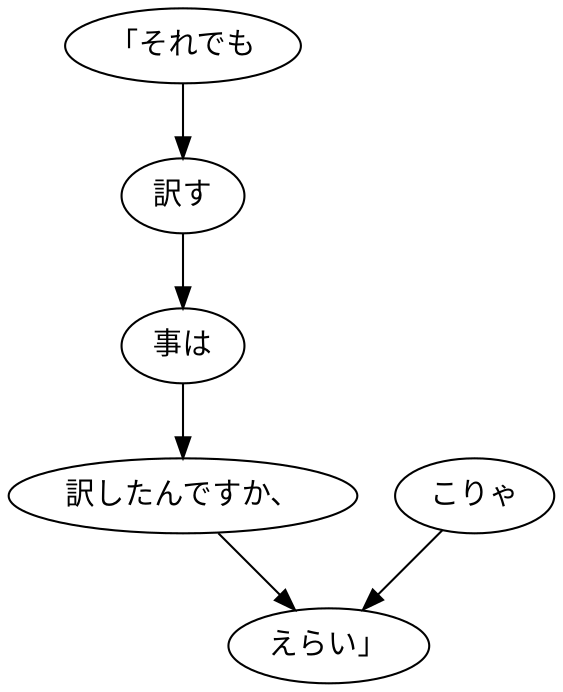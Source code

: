 digraph graph7510 {
	node0 [label="「それでも"];
	node1 [label="訳す"];
	node2 [label="事は"];
	node3 [label="訳したんですか、"];
	node4 [label="こりゃ"];
	node5 [label="えらい」"];
	node0 -> node1;
	node1 -> node2;
	node2 -> node3;
	node3 -> node5;
	node4 -> node5;
}
